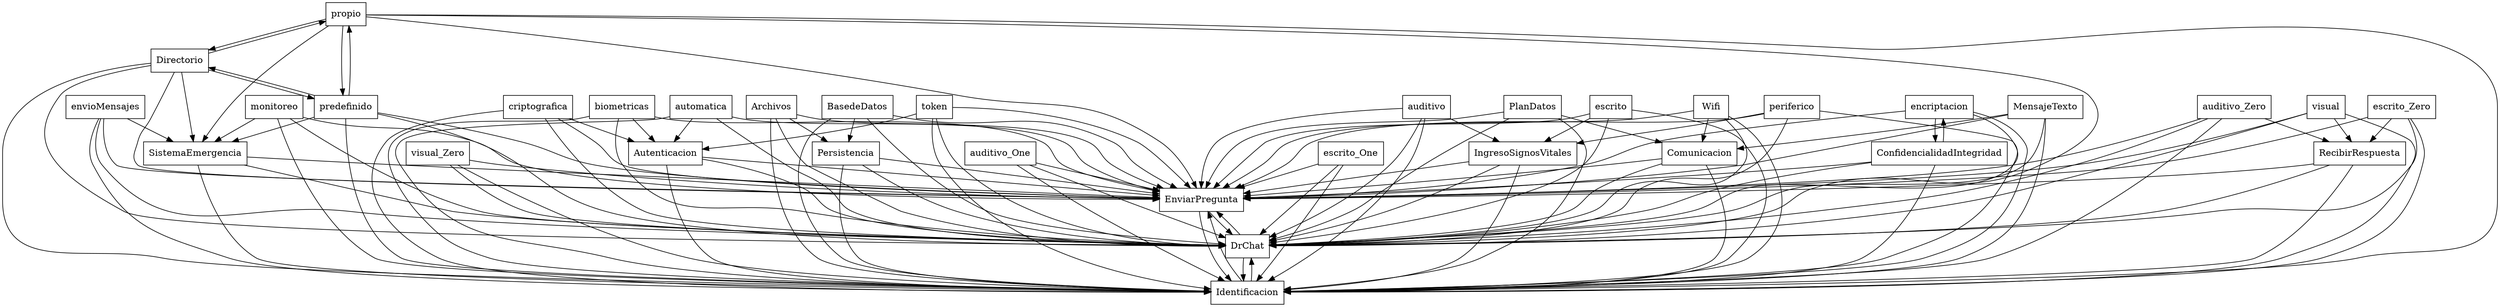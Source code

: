 digraph{
graph [rankdir=TB];
node [shape=box];
edge [arrowhead=normal];
0[label="Persistencia",]
1[label="automatica",]
2[label="SistemaEmergencia",]
3[label="biometricas",]
4[label="EnviarPregunta",]
5[label="periferico",]
6[label="escrito_One",]
7[label="criptografica",]
8[label="propio",]
9[label="DrChat",]
10[label="encriptacion",]
11[label="RecibirRespuesta",]
12[label="visual_Zero",]
13[label="token",]
14[label="envioMensajes",]
15[label="Archivos",]
16[label="MensajeTexto",]
17[label="auditivo_Zero",]
18[label="Directorio",]
19[label="PlanDatos",]
20[label="BasedeDatos",]
21[label="predefinido",]
22[label="monitoreo",]
23[label="auditivo",]
24[label="ConfidencialidadIntegridad",]
25[label="escrito",]
26[label="visual",]
27[label="auditivo_One",]
28[label="Autenticacion",]
29[label="Identificacion",]
30[label="IngresoSignosVitales",]
31[label="escrito_Zero",]
32[label="Comunicacion",]
33[label="Wifi",]
0->4[label="",]
0->9[label="",]
0->29[label="",]
1->4[label="",]
1->9[label="",]
1->28[label="",]
1->29[label="",]
2->4[label="",]
2->9[label="",]
2->29[label="",]
3->4[label="",]
3->9[label="",]
3->28[label="",]
3->29[label="",]
4->9[label="",]
4->29[label="",]
5->4[label="",]
5->9[label="",]
5->29[label="",]
5->30[label="",]
6->4[label="",]
6->9[label="",]
6->29[label="",]
7->4[label="",]
7->9[label="",]
7->28[label="",]
7->29[label="",]
8->2[label="",]
8->4[label="",]
8->9[label="",]
8->18[label="",]
8->21[label="",]
8->29[label="",]
9->4[label="",]
9->29[label="",]
10->4[label="",]
10->9[label="",]
10->24[label="",]
10->29[label="",]
11->4[label="",]
11->9[label="",]
11->29[label="",]
12->4[label="",]
12->9[label="",]
12->29[label="",]
13->4[label="",]
13->9[label="",]
13->28[label="",]
13->29[label="",]
14->2[label="",]
14->4[label="",]
14->9[label="",]
14->29[label="",]
15->0[label="",]
15->4[label="",]
15->9[label="",]
15->29[label="",]
16->4[label="",]
16->9[label="",]
16->29[label="",]
16->32[label="",]
17->4[label="",]
17->9[label="",]
17->11[label="",]
17->29[label="",]
18->2[label="",]
18->4[label="",]
18->8[label="",]
18->9[label="",]
18->21[label="",]
18->29[label="",]
19->4[label="",]
19->9[label="",]
19->29[label="",]
19->32[label="",]
20->0[label="",]
20->4[label="",]
20->9[label="",]
20->29[label="",]
21->2[label="",]
21->4[label="",]
21->8[label="",]
21->9[label="",]
21->18[label="",]
21->29[label="",]
22->2[label="",]
22->4[label="",]
22->9[label="",]
22->29[label="",]
23->4[label="",]
23->9[label="",]
23->29[label="",]
23->30[label="",]
24->4[label="",]
24->9[label="",]
24->10[label="",]
24->29[label="",]
25->4[label="",]
25->9[label="",]
25->29[label="",]
25->30[label="",]
26->4[label="",]
26->9[label="",]
26->11[label="",]
26->29[label="",]
27->4[label="",]
27->9[label="",]
27->29[label="",]
28->4[label="",]
28->9[label="",]
28->29[label="",]
29->4[label="",]
29->9[label="",]
30->4[label="",]
30->9[label="",]
30->29[label="",]
31->4[label="",]
31->9[label="",]
31->11[label="",]
31->29[label="",]
32->4[label="",]
32->9[label="",]
32->29[label="",]
33->4[label="",]
33->9[label="",]
33->29[label="",]
33->32[label="",]
}

